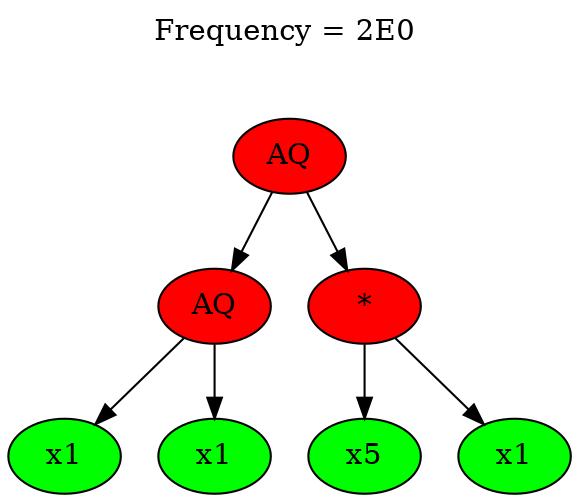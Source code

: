 strict digraph "" {
	graph [label=<Frequency = 2E0
 <br/> <br/> <br/>>,
		labelloc=t
	];
	node [label="\N"];
	0	 [fillcolor="#ff0000",
		label=AQ,
		style=filled];
	1	 [fillcolor="#ff0000",
		label=AQ,
		style=filled];
	0 -> 1;
	4	 [fillcolor="#ff0000",
		label="*",
		style=filled];
	0 -> 4;
	2	 [fillcolor="#00ff00",
		label=x1,
		style=filled];
	1 -> 2;
	3	 [fillcolor="#00ff00",
		label=x1,
		style=filled];
	1 -> 3;
	5	 [fillcolor="#00ff00",
		label=x5,
		style=filled];
	4 -> 5;
	6	 [fillcolor="#00ff00",
		label=x1,
		style=filled];
	4 -> 6;
}
